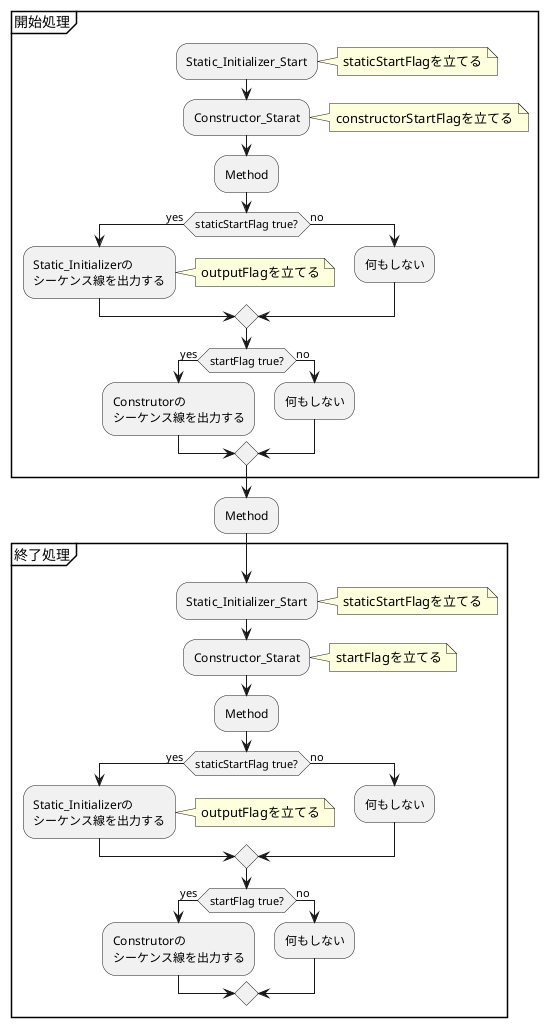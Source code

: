 @startuml sdl_seq


partition 開始処理 {
    :Static_Initializer_Start;
    note right
        staticStartFlagを立てる
    end note
    :Constructor_Starat;
    note right
        constructorStartFlagを立てる
    end note
    :Method;
    if (staticStartFlag true?) then (yes)
        :Static_Initializerの
        シーケンス線を出力する;
        note right
            outputFlagを立てる
        end note
    else (no)
        :何もしない;
    endif
    if (startFlag true?) then (yes)
        :Construtorの
        シーケンス線を出力する;

    else (no)
        :何もしない;
    endif
}

:Method;

partition 終了処理 {
    :Static_Initializer_Start;
    note right
        staticStartFlagを立てる
    end note
    :Constructor_Starat;
    note right
        startFlagを立てる
    end note
    :Method;
    if (staticStartFlag true?) then (yes)
        :Static_Initializerの
        シーケンス線を出力する;
        note right
            outputFlagを立てる
        end note
    else (no)
        :何もしない;
    endif
    if (startFlag true?) then (yes)
        :Construtorの
        シーケンス線を出力する;

    else (no)
        :何もしない;
    endif
}


@enduml

処理が階層構造をなす。
階層数を記録する必要がある。
階層の状態を記録する必要がある。